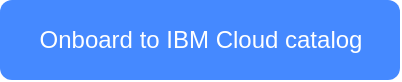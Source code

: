 <mxfile version="14.9.8" type="device"><diagram id="X4y6RtK6gjC2fkfhqq5l" name="Page-1"><mxGraphModel dx="1371" dy="787" grid="1" gridSize="10" guides="1" tooltips="1" connect="1" arrows="1" fold="1" page="1" pageScale="1" pageWidth="827" pageHeight="1169" math="0" shadow="0"><root><mxCell id="0"/><mxCell id="1" parent="0"/><mxCell id="btzFzscYywIjIYXpoQZ9-2" value="&lt;font style=&quot;font-size: 12px&quot; face=&quot;Arial&quot;&gt;Onboard to IBM Cloud catalog&lt;/font&gt;" style="rounded=1;align=center;strokeColor=none;html=1;fontColor=#ffffff;fontSize=12;fillColor=#4589ff;" parent="1" vertex="1"><mxGeometry x="320" y="280" width="200" height="40" as="geometry"/></mxCell></root></mxGraphModel></diagram></mxfile>